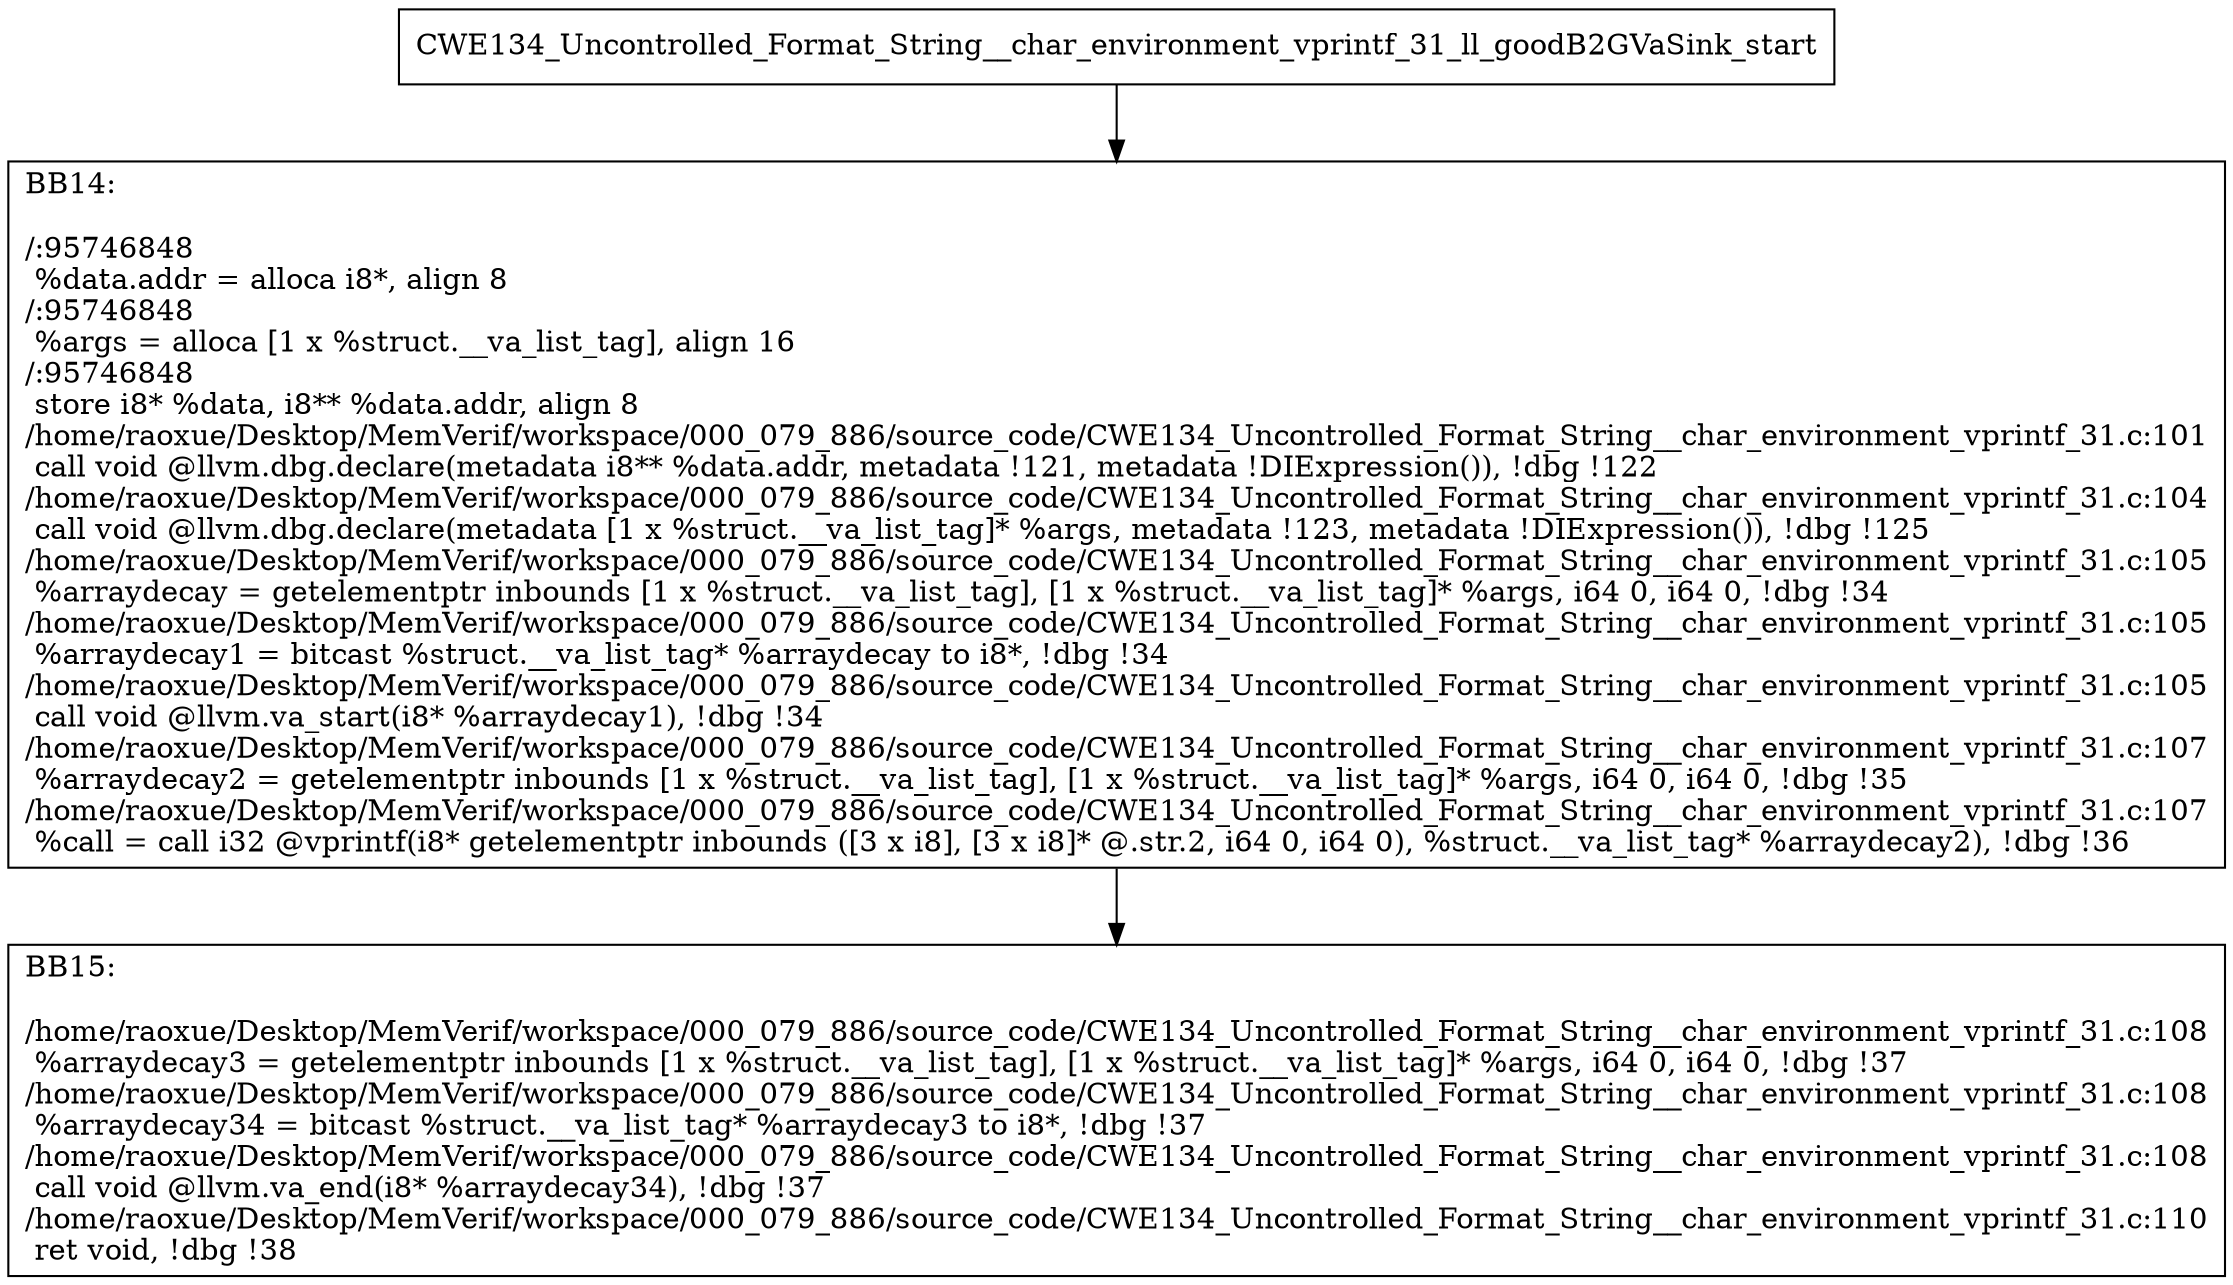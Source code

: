 digraph "CFG for'CWE134_Uncontrolled_Format_String__char_environment_vprintf_31_ll_goodB2GVaSink' function" {
	BBCWE134_Uncontrolled_Format_String__char_environment_vprintf_31_ll_goodB2GVaSink_start[shape=record,label="{CWE134_Uncontrolled_Format_String__char_environment_vprintf_31_ll_goodB2GVaSink_start}"];
	BBCWE134_Uncontrolled_Format_String__char_environment_vprintf_31_ll_goodB2GVaSink_start-> CWE134_Uncontrolled_Format_String__char_environment_vprintf_31_ll_goodB2GVaSinkBB14;
	CWE134_Uncontrolled_Format_String__char_environment_vprintf_31_ll_goodB2GVaSinkBB14 [shape=record, label="{BB14:\l\l/:95746848\l
  %data.addr = alloca i8*, align 8\l
/:95746848\l
  %args = alloca [1 x %struct.__va_list_tag], align 16\l
/:95746848\l
  store i8* %data, i8** %data.addr, align 8\l
/home/raoxue/Desktop/MemVerif/workspace/000_079_886/source_code/CWE134_Uncontrolled_Format_String__char_environment_vprintf_31.c:101\l
  call void @llvm.dbg.declare(metadata i8** %data.addr, metadata !121, metadata !DIExpression()), !dbg !122\l
/home/raoxue/Desktop/MemVerif/workspace/000_079_886/source_code/CWE134_Uncontrolled_Format_String__char_environment_vprintf_31.c:104\l
  call void @llvm.dbg.declare(metadata [1 x %struct.__va_list_tag]* %args, metadata !123, metadata !DIExpression()), !dbg !125\l
/home/raoxue/Desktop/MemVerif/workspace/000_079_886/source_code/CWE134_Uncontrolled_Format_String__char_environment_vprintf_31.c:105\l
  %arraydecay = getelementptr inbounds [1 x %struct.__va_list_tag], [1 x %struct.__va_list_tag]* %args, i64 0, i64 0, !dbg !34\l
/home/raoxue/Desktop/MemVerif/workspace/000_079_886/source_code/CWE134_Uncontrolled_Format_String__char_environment_vprintf_31.c:105\l
  %arraydecay1 = bitcast %struct.__va_list_tag* %arraydecay to i8*, !dbg !34\l
/home/raoxue/Desktop/MemVerif/workspace/000_079_886/source_code/CWE134_Uncontrolled_Format_String__char_environment_vprintf_31.c:105\l
  call void @llvm.va_start(i8* %arraydecay1), !dbg !34\l
/home/raoxue/Desktop/MemVerif/workspace/000_079_886/source_code/CWE134_Uncontrolled_Format_String__char_environment_vprintf_31.c:107\l
  %arraydecay2 = getelementptr inbounds [1 x %struct.__va_list_tag], [1 x %struct.__va_list_tag]* %args, i64 0, i64 0, !dbg !35\l
/home/raoxue/Desktop/MemVerif/workspace/000_079_886/source_code/CWE134_Uncontrolled_Format_String__char_environment_vprintf_31.c:107\l
  %call = call i32 @vprintf(i8* getelementptr inbounds ([3 x i8], [3 x i8]* @.str.2, i64 0, i64 0), %struct.__va_list_tag* %arraydecay2), !dbg !36\l
}"];
	CWE134_Uncontrolled_Format_String__char_environment_vprintf_31_ll_goodB2GVaSinkBB14-> CWE134_Uncontrolled_Format_String__char_environment_vprintf_31_ll_goodB2GVaSinkBB15;
	CWE134_Uncontrolled_Format_String__char_environment_vprintf_31_ll_goodB2GVaSinkBB15 [shape=record, label="{BB15:\l\l/home/raoxue/Desktop/MemVerif/workspace/000_079_886/source_code/CWE134_Uncontrolled_Format_String__char_environment_vprintf_31.c:108\l
  %arraydecay3 = getelementptr inbounds [1 x %struct.__va_list_tag], [1 x %struct.__va_list_tag]* %args, i64 0, i64 0, !dbg !37\l
/home/raoxue/Desktop/MemVerif/workspace/000_079_886/source_code/CWE134_Uncontrolled_Format_String__char_environment_vprintf_31.c:108\l
  %arraydecay34 = bitcast %struct.__va_list_tag* %arraydecay3 to i8*, !dbg !37\l
/home/raoxue/Desktop/MemVerif/workspace/000_079_886/source_code/CWE134_Uncontrolled_Format_String__char_environment_vprintf_31.c:108\l
  call void @llvm.va_end(i8* %arraydecay34), !dbg !37\l
/home/raoxue/Desktop/MemVerif/workspace/000_079_886/source_code/CWE134_Uncontrolled_Format_String__char_environment_vprintf_31.c:110\l
  ret void, !dbg !38\l
}"];
}
